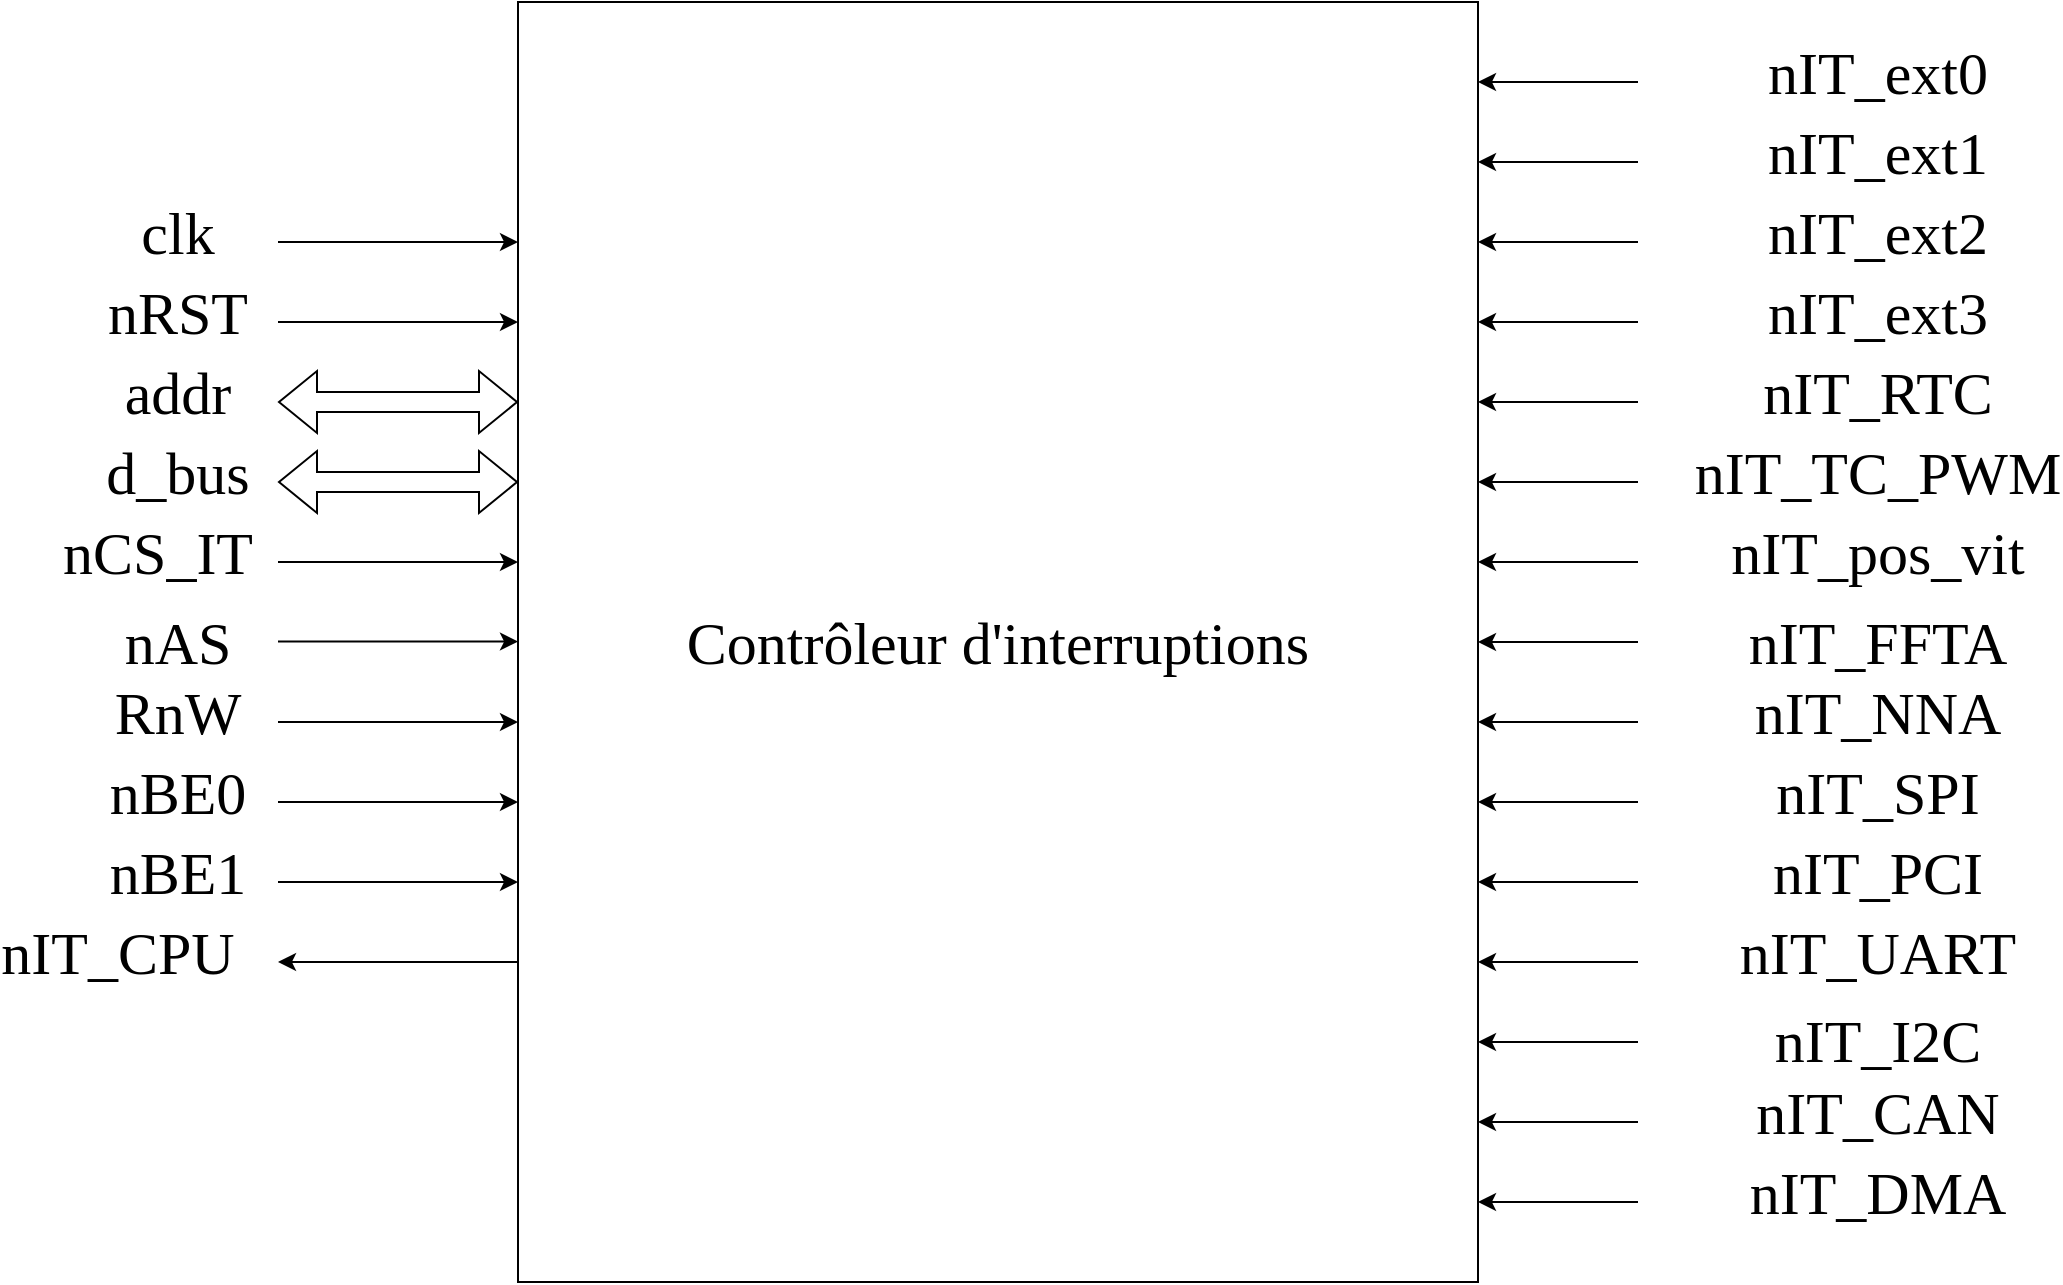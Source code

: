 <mxfile version="20.4.0" type="device"><diagram id="ku4FzX2kF8Cd2xoMK5gN" name="Page-1"><mxGraphModel dx="2500" dy="814" grid="1" gridSize="10" guides="1" tooltips="1" connect="1" arrows="1" fold="1" page="1" pageScale="1" pageWidth="827" pageHeight="1169" math="0" shadow="0"><root><mxCell id="0"/><mxCell id="1" parent="0"/><mxCell id="KdwldYJ92YljrLNH65nI-1" value="&lt;font data-font-src=&quot;https://fonts.googleapis.com/css?family=Computer+Modern&quot; style=&quot;font-size: 30px;&quot; face=&quot;Verdana&quot;&gt;Contrôleur d'interruptions&lt;/font&gt;" style="rounded=0;whiteSpace=wrap;html=1;" parent="1" vertex="1"><mxGeometry x="160" y="80" width="480" height="640" as="geometry"/></mxCell><mxCell id="KdwldYJ92YljrLNH65nI-3" value="" style="shape=flexArrow;endArrow=classic;startArrow=classic;html=1;rounded=0;fontFamily=Verdana;fontSize=30;" parent="1" edge="1"><mxGeometry width="100" height="100" relative="1" as="geometry"><mxPoint x="40" y="280" as="sourcePoint"/><mxPoint x="160" y="280" as="targetPoint"/></mxGeometry></mxCell><mxCell id="KdwldYJ92YljrLNH65nI-4" value="" style="shape=flexArrow;endArrow=classic;startArrow=classic;html=1;rounded=0;fontFamily=Verdana;fontSize=30;" parent="1" edge="1"><mxGeometry width="100" height="100" relative="1" as="geometry"><mxPoint x="40" y="320" as="sourcePoint"/><mxPoint x="160" y="320" as="targetPoint"/></mxGeometry></mxCell><mxCell id="KdwldYJ92YljrLNH65nI-5" value="" style="endArrow=classic;html=1;rounded=0;fontFamily=Verdana;fontSize=30;" parent="1" edge="1"><mxGeometry width="50" height="50" relative="1" as="geometry"><mxPoint x="40" y="200" as="sourcePoint"/><mxPoint x="160" y="200" as="targetPoint"/></mxGeometry></mxCell><mxCell id="KdwldYJ92YljrLNH65nI-6" value="" style="endArrow=classic;html=1;rounded=0;fontFamily=Verdana;fontSize=30;" parent="1" edge="1"><mxGeometry width="50" height="50" relative="1" as="geometry"><mxPoint x="40" y="240" as="sourcePoint"/><mxPoint x="160" y="240" as="targetPoint"/></mxGeometry></mxCell><mxCell id="KdwldYJ92YljrLNH65nI-7" value="clk" style="text;html=1;strokeColor=none;fillColor=none;align=center;verticalAlign=middle;whiteSpace=wrap;rounded=0;fontFamily=Verdana;fontSize=30;" parent="1" vertex="1"><mxGeometry x="-40" y="180" width="60" height="30" as="geometry"/></mxCell><mxCell id="KdwldYJ92YljrLNH65nI-8" value="nRST" style="text;html=1;strokeColor=none;fillColor=none;align=center;verticalAlign=middle;whiteSpace=wrap;rounded=0;fontFamily=Verdana;fontSize=30;" parent="1" vertex="1"><mxGeometry x="-40" y="220" width="60" height="30" as="geometry"/></mxCell><mxCell id="KdwldYJ92YljrLNH65nI-9" value="addr" style="text;html=1;strokeColor=none;fillColor=none;align=center;verticalAlign=middle;whiteSpace=wrap;rounded=0;fontFamily=Verdana;fontSize=30;" parent="1" vertex="1"><mxGeometry x="-40" y="260" width="60" height="30" as="geometry"/></mxCell><mxCell id="KdwldYJ92YljrLNH65nI-10" value="d_bus" style="text;html=1;strokeColor=none;fillColor=none;align=center;verticalAlign=middle;whiteSpace=wrap;rounded=0;fontFamily=Verdana;fontSize=30;" parent="1" vertex="1"><mxGeometry x="-40" y="300" width="60" height="30" as="geometry"/></mxCell><mxCell id="KdwldYJ92YljrLNH65nI-11" value="" style="endArrow=classic;html=1;rounded=0;fontFamily=Verdana;fontSize=30;" parent="1" edge="1"><mxGeometry width="50" height="50" relative="1" as="geometry"><mxPoint x="40" y="399.79" as="sourcePoint"/><mxPoint x="160" y="399.79" as="targetPoint"/></mxGeometry></mxCell><mxCell id="KdwldYJ92YljrLNH65nI-12" value="" style="endArrow=classic;html=1;rounded=0;fontFamily=Verdana;fontSize=30;" parent="1" edge="1"><mxGeometry width="50" height="50" relative="1" as="geometry"><mxPoint x="40" y="440" as="sourcePoint"/><mxPoint x="160" y="440" as="targetPoint"/></mxGeometry></mxCell><mxCell id="KdwldYJ92YljrLNH65nI-13" value="" style="endArrow=classic;html=1;rounded=0;fontFamily=Verdana;fontSize=30;" parent="1" edge="1"><mxGeometry width="50" height="50" relative="1" as="geometry"><mxPoint x="40" y="480" as="sourcePoint"/><mxPoint x="160" y="480" as="targetPoint"/></mxGeometry></mxCell><mxCell id="KdwldYJ92YljrLNH65nI-14" value="" style="endArrow=classic;html=1;rounded=0;fontFamily=Verdana;fontSize=30;" parent="1" edge="1"><mxGeometry width="50" height="50" relative="1" as="geometry"><mxPoint x="40" y="520" as="sourcePoint"/><mxPoint x="160" y="520" as="targetPoint"/></mxGeometry></mxCell><mxCell id="KdwldYJ92YljrLNH65nI-15" value="" style="endArrow=classic;html=1;rounded=0;fontFamily=Verdana;fontSize=30;" parent="1" edge="1"><mxGeometry width="50" height="50" relative="1" as="geometry"><mxPoint x="720" y="120" as="sourcePoint"/><mxPoint x="640" y="120" as="targetPoint"/></mxGeometry></mxCell><mxCell id="KdwldYJ92YljrLNH65nI-16" value="" style="endArrow=classic;html=1;rounded=0;fontFamily=Verdana;fontSize=30;" parent="1" edge="1"><mxGeometry width="50" height="50" relative="1" as="geometry"><mxPoint x="720" y="160" as="sourcePoint"/><mxPoint x="640" y="160" as="targetPoint"/></mxGeometry></mxCell><mxCell id="KdwldYJ92YljrLNH65nI-17" value="" style="endArrow=classic;html=1;rounded=0;fontFamily=Verdana;fontSize=30;" parent="1" edge="1"><mxGeometry width="50" height="50" relative="1" as="geometry"><mxPoint x="720" y="200" as="sourcePoint"/><mxPoint x="640" y="200" as="targetPoint"/></mxGeometry></mxCell><mxCell id="KdwldYJ92YljrLNH65nI-18" value="" style="endArrow=classic;html=1;rounded=0;fontFamily=Verdana;fontSize=30;" parent="1" edge="1"><mxGeometry width="50" height="50" relative="1" as="geometry"><mxPoint x="720" y="240" as="sourcePoint"/><mxPoint x="640" y="240" as="targetPoint"/></mxGeometry></mxCell><mxCell id="KdwldYJ92YljrLNH65nI-19" value="" style="endArrow=classic;html=1;rounded=0;fontFamily=Verdana;fontSize=30;" parent="1" edge="1"><mxGeometry width="50" height="50" relative="1" as="geometry"><mxPoint x="720" y="280" as="sourcePoint"/><mxPoint x="640" y="280" as="targetPoint"/></mxGeometry></mxCell><mxCell id="KdwldYJ92YljrLNH65nI-20" value="" style="endArrow=classic;html=1;rounded=0;fontFamily=Verdana;fontSize=30;" parent="1" edge="1"><mxGeometry width="50" height="50" relative="1" as="geometry"><mxPoint x="720" y="320" as="sourcePoint"/><mxPoint x="640" y="320" as="targetPoint"/></mxGeometry></mxCell><mxCell id="KdwldYJ92YljrLNH65nI-21" value="" style="endArrow=classic;html=1;rounded=0;fontFamily=Verdana;fontSize=30;" parent="1" edge="1"><mxGeometry width="50" height="50" relative="1" as="geometry"><mxPoint x="720" y="360" as="sourcePoint"/><mxPoint x="640" y="360" as="targetPoint"/></mxGeometry></mxCell><mxCell id="KdwldYJ92YljrLNH65nI-22" value="" style="endArrow=classic;html=1;rounded=0;fontFamily=Verdana;fontSize=30;" parent="1" edge="1"><mxGeometry width="50" height="50" relative="1" as="geometry"><mxPoint x="720" y="400" as="sourcePoint"/><mxPoint x="640" y="400" as="targetPoint"/></mxGeometry></mxCell><mxCell id="KdwldYJ92YljrLNH65nI-23" value="" style="endArrow=classic;html=1;rounded=0;fontFamily=Verdana;fontSize=30;" parent="1" edge="1"><mxGeometry width="50" height="50" relative="1" as="geometry"><mxPoint x="720" y="440" as="sourcePoint"/><mxPoint x="640" y="440" as="targetPoint"/></mxGeometry></mxCell><mxCell id="KdwldYJ92YljrLNH65nI-25" value="" style="endArrow=classic;html=1;rounded=0;fontFamily=Verdana;fontSize=30;" parent="1" edge="1"><mxGeometry width="50" height="50" relative="1" as="geometry"><mxPoint x="720" y="480" as="sourcePoint"/><mxPoint x="640" y="480" as="targetPoint"/></mxGeometry></mxCell><mxCell id="KdwldYJ92YljrLNH65nI-26" value="" style="endArrow=classic;html=1;rounded=0;fontFamily=Verdana;fontSize=30;" parent="1" edge="1"><mxGeometry width="50" height="50" relative="1" as="geometry"><mxPoint x="720" y="520" as="sourcePoint"/><mxPoint x="640" y="520" as="targetPoint"/></mxGeometry></mxCell><mxCell id="KdwldYJ92YljrLNH65nI-27" value="" style="endArrow=classic;html=1;rounded=0;fontFamily=Verdana;fontSize=30;" parent="1" edge="1"><mxGeometry width="50" height="50" relative="1" as="geometry"><mxPoint x="720" y="560" as="sourcePoint"/><mxPoint x="640" y="560" as="targetPoint"/></mxGeometry></mxCell><mxCell id="KdwldYJ92YljrLNH65nI-28" value="" style="endArrow=classic;html=1;rounded=0;fontFamily=Verdana;fontSize=30;" parent="1" edge="1"><mxGeometry width="50" height="50" relative="1" as="geometry"><mxPoint x="720" y="600" as="sourcePoint"/><mxPoint x="640" y="600" as="targetPoint"/></mxGeometry></mxCell><mxCell id="KdwldYJ92YljrLNH65nI-29" value="" style="endArrow=classic;html=1;rounded=0;fontFamily=Verdana;fontSize=30;" parent="1" edge="1"><mxGeometry width="50" height="50" relative="1" as="geometry"><mxPoint x="720" y="640" as="sourcePoint"/><mxPoint x="640" y="640" as="targetPoint"/></mxGeometry></mxCell><mxCell id="KdwldYJ92YljrLNH65nI-30" value="" style="endArrow=classic;html=1;rounded=0;fontFamily=Verdana;fontSize=30;" parent="1" edge="1"><mxGeometry width="50" height="50" relative="1" as="geometry"><mxPoint x="720" y="680" as="sourcePoint"/><mxPoint x="640" y="680" as="targetPoint"/></mxGeometry></mxCell><mxCell id="KdwldYJ92YljrLNH65nI-33" value="" style="endArrow=classic;html=1;rounded=0;fontFamily=Verdana;fontSize=30;" parent="1" edge="1"><mxGeometry width="50" height="50" relative="1" as="geometry"><mxPoint x="160" y="560" as="sourcePoint"/><mxPoint x="40" y="560" as="targetPoint"/></mxGeometry></mxCell><mxCell id="KdwldYJ92YljrLNH65nI-34" value="nIT_CPU" style="text;html=1;strokeColor=none;fillColor=none;align=center;verticalAlign=middle;whiteSpace=wrap;rounded=0;fontFamily=Verdana;fontSize=30;" parent="1" vertex="1"><mxGeometry x="-70" y="540" width="60" height="30" as="geometry"/></mxCell><mxCell id="KdwldYJ92YljrLNH65nI-35" value="nAS" style="text;html=1;strokeColor=none;fillColor=none;align=center;verticalAlign=middle;whiteSpace=wrap;rounded=0;fontFamily=Verdana;fontSize=30;" parent="1" vertex="1"><mxGeometry x="-40" y="385" width="60" height="30" as="geometry"/></mxCell><mxCell id="KdwldYJ92YljrLNH65nI-36" value="RnW" style="text;html=1;strokeColor=none;fillColor=none;align=center;verticalAlign=middle;whiteSpace=wrap;rounded=0;fontFamily=Verdana;fontSize=30;" parent="1" vertex="1"><mxGeometry x="-40" y="420" width="60" height="30" as="geometry"/></mxCell><mxCell id="KdwldYJ92YljrLNH65nI-39" value="nBE0" style="text;html=1;strokeColor=none;fillColor=none;align=center;verticalAlign=middle;whiteSpace=wrap;rounded=0;fontFamily=Verdana;fontSize=30;" parent="1" vertex="1"><mxGeometry x="-40" y="460" width="60" height="30" as="geometry"/></mxCell><mxCell id="KdwldYJ92YljrLNH65nI-40" value="nBE1" style="text;html=1;strokeColor=none;fillColor=none;align=center;verticalAlign=middle;whiteSpace=wrap;rounded=0;fontFamily=Verdana;fontSize=30;" parent="1" vertex="1"><mxGeometry x="-40" y="500" width="60" height="30" as="geometry"/></mxCell><mxCell id="KdwldYJ92YljrLNH65nI-41" value="nIT_ext0" style="text;html=1;strokeColor=none;fillColor=none;align=center;verticalAlign=middle;whiteSpace=wrap;rounded=0;fontFamily=Verdana;fontSize=30;" parent="1" vertex="1"><mxGeometry x="810" y="100" width="60" height="30" as="geometry"/></mxCell><mxCell id="KdwldYJ92YljrLNH65nI-42" value="nIT_ext1" style="text;html=1;strokeColor=none;fillColor=none;align=center;verticalAlign=middle;whiteSpace=wrap;rounded=0;fontFamily=Verdana;fontSize=30;" parent="1" vertex="1"><mxGeometry x="810" y="140" width="60" height="30" as="geometry"/></mxCell><mxCell id="KdwldYJ92YljrLNH65nI-43" value="nIT_ext2" style="text;html=1;strokeColor=none;fillColor=none;align=center;verticalAlign=middle;whiteSpace=wrap;rounded=0;fontFamily=Verdana;fontSize=30;" parent="1" vertex="1"><mxGeometry x="810" y="180" width="60" height="30" as="geometry"/></mxCell><mxCell id="KdwldYJ92YljrLNH65nI-44" value="nIT_ext3" style="text;html=1;strokeColor=none;fillColor=none;align=center;verticalAlign=middle;whiteSpace=wrap;rounded=0;fontFamily=Verdana;fontSize=30;" parent="1" vertex="1"><mxGeometry x="810" y="220" width="60" height="30" as="geometry"/></mxCell><mxCell id="KdwldYJ92YljrLNH65nI-45" value="nIT_RTC" style="text;html=1;strokeColor=none;fillColor=none;align=center;verticalAlign=middle;whiteSpace=wrap;rounded=0;fontFamily=Verdana;fontSize=30;" parent="1" vertex="1"><mxGeometry x="810" y="260" width="60" height="30" as="geometry"/></mxCell><mxCell id="KdwldYJ92YljrLNH65nI-46" value="nIT_TC_PWM" style="text;html=1;strokeColor=none;fillColor=none;align=center;verticalAlign=middle;whiteSpace=wrap;rounded=0;fontFamily=Verdana;fontSize=30;" parent="1" vertex="1"><mxGeometry x="810" y="300" width="60" height="30" as="geometry"/></mxCell><mxCell id="KdwldYJ92YljrLNH65nI-47" value="nIT_pos_vit" style="text;html=1;strokeColor=none;fillColor=none;align=center;verticalAlign=middle;whiteSpace=wrap;rounded=0;fontFamily=Verdana;fontSize=30;" parent="1" vertex="1"><mxGeometry x="810" y="340" width="60" height="30" as="geometry"/></mxCell><mxCell id="KdwldYJ92YljrLNH65nI-48" value="nIT_FFTA" style="text;html=1;strokeColor=none;fillColor=none;align=center;verticalAlign=middle;whiteSpace=wrap;rounded=0;fontFamily=Verdana;fontSize=30;" parent="1" vertex="1"><mxGeometry x="810" y="385" width="60" height="30" as="geometry"/></mxCell><mxCell id="KdwldYJ92YljrLNH65nI-49" value="nIT_NNA" style="text;html=1;strokeColor=none;fillColor=none;align=center;verticalAlign=middle;whiteSpace=wrap;rounded=0;fontFamily=Verdana;fontSize=30;" parent="1" vertex="1"><mxGeometry x="810" y="420" width="60" height="30" as="geometry"/></mxCell><mxCell id="KdwldYJ92YljrLNH65nI-50" value="nIT_SPI" style="text;html=1;strokeColor=none;fillColor=none;align=center;verticalAlign=middle;whiteSpace=wrap;rounded=0;fontFamily=Verdana;fontSize=30;" parent="1" vertex="1"><mxGeometry x="810" y="460" width="60" height="30" as="geometry"/></mxCell><mxCell id="KdwldYJ92YljrLNH65nI-51" value="nIT_PCI" style="text;html=1;strokeColor=none;fillColor=none;align=center;verticalAlign=middle;whiteSpace=wrap;rounded=0;fontFamily=Verdana;fontSize=30;" parent="1" vertex="1"><mxGeometry x="810" y="500" width="60" height="30" as="geometry"/></mxCell><mxCell id="KdwldYJ92YljrLNH65nI-52" value="nIT_UART" style="text;html=1;strokeColor=none;fillColor=none;align=center;verticalAlign=middle;whiteSpace=wrap;rounded=0;fontFamily=Verdana;fontSize=30;" parent="1" vertex="1"><mxGeometry x="810" y="540" width="60" height="30" as="geometry"/></mxCell><mxCell id="KdwldYJ92YljrLNH65nI-53" value="nIT_I2C" style="text;html=1;strokeColor=none;fillColor=none;align=center;verticalAlign=middle;whiteSpace=wrap;rounded=0;fontFamily=Verdana;fontSize=30;" parent="1" vertex="1"><mxGeometry x="810" y="584" width="60" height="30" as="geometry"/></mxCell><mxCell id="KdwldYJ92YljrLNH65nI-54" value="nIT_CAN" style="text;html=1;strokeColor=none;fillColor=none;align=center;verticalAlign=middle;whiteSpace=wrap;rounded=0;fontFamily=Verdana;fontSize=30;" parent="1" vertex="1"><mxGeometry x="810" y="620" width="60" height="30" as="geometry"/></mxCell><mxCell id="KdwldYJ92YljrLNH65nI-55" value="nIT_DMA" style="text;html=1;strokeColor=none;fillColor=none;align=center;verticalAlign=middle;whiteSpace=wrap;rounded=0;fontFamily=Verdana;fontSize=30;" parent="1" vertex="1"><mxGeometry x="810" y="660" width="60" height="30" as="geometry"/></mxCell><mxCell id="_UdM8n_GomhprXrTfg-W-1" value="" style="endArrow=classic;html=1;rounded=0;fontFamily=Verdana;fontSize=30;" parent="1" edge="1"><mxGeometry width="50" height="50" relative="1" as="geometry"><mxPoint x="40" y="360.0" as="sourcePoint"/><mxPoint x="160" y="360.0" as="targetPoint"/></mxGeometry></mxCell><mxCell id="_UdM8n_GomhprXrTfg-W-3" value="nCS_IT" style="text;html=1;strokeColor=none;fillColor=none;align=center;verticalAlign=middle;whiteSpace=wrap;rounded=0;fontFamily=Verdana;fontSize=30;" parent="1" vertex="1"><mxGeometry x="-50" y="340" width="60" height="30" as="geometry"/></mxCell></root></mxGraphModel></diagram></mxfile>